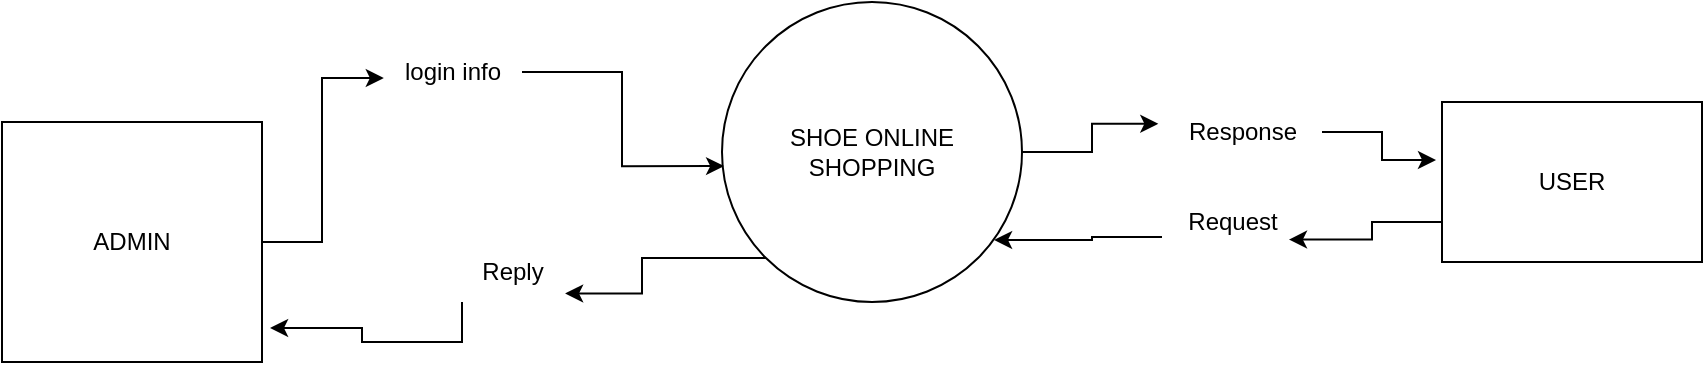 <mxfile version="22.0.4" type="github">
  <diagram name="Page-1" id="oEGiXwH-ZTEXSlct65jR">
    <mxGraphModel dx="1730" dy="462" grid="1" gridSize="10" guides="1" tooltips="1" connect="1" arrows="1" fold="1" page="1" pageScale="1" pageWidth="850" pageHeight="1100" math="0" shadow="0">
      <root>
        <mxCell id="0" />
        <mxCell id="1" parent="0" />
        <mxCell id="TSAgKFLIx7RcloJ4O9gl-1" value="SHOE ONLINE SHOPPING" style="shape=ellipse;html=1;dashed=0;whiteSpace=wrap;perimeter=ellipsePerimeter;" vertex="1" parent="1">
          <mxGeometry x="340" y="150" width="150" height="150" as="geometry" />
        </mxCell>
        <mxCell id="TSAgKFLIx7RcloJ4O9gl-2" value="ADMIN" style="html=1;dashed=0;whiteSpace=wrap;" vertex="1" parent="1">
          <mxGeometry x="-20" y="210" width="130" height="120" as="geometry" />
        </mxCell>
        <mxCell id="TSAgKFLIx7RcloJ4O9gl-3" value="USER" style="html=1;dashed=0;whiteSpace=wrap;" vertex="1" parent="1">
          <mxGeometry x="700" y="200" width="130" height="80" as="geometry" />
        </mxCell>
        <mxCell id="TSAgKFLIx7RcloJ4O9gl-5" style="edgeStyle=orthogonalEdgeStyle;rounded=0;orthogonalLoop=1;jettySize=auto;html=1;exitX=0;exitY=1;exitDx=0;exitDy=0;entryX=1.031;entryY=0.858;entryDx=0;entryDy=0;entryPerimeter=0;" edge="1" parent="1" source="TSAgKFLIx7RcloJ4O9gl-18" target="TSAgKFLIx7RcloJ4O9gl-2">
          <mxGeometry relative="1" as="geometry" />
        </mxCell>
        <mxCell id="TSAgKFLIx7RcloJ4O9gl-7" style="edgeStyle=orthogonalEdgeStyle;rounded=0;orthogonalLoop=1;jettySize=auto;html=1;exitX=1;exitY=0.5;exitDx=0;exitDy=0;entryX=-0.023;entryY=0.363;entryDx=0;entryDy=0;entryPerimeter=0;" edge="1" parent="1" source="TSAgKFLIx7RcloJ4O9gl-9" target="TSAgKFLIx7RcloJ4O9gl-3">
          <mxGeometry relative="1" as="geometry" />
        </mxCell>
        <mxCell id="TSAgKFLIx7RcloJ4O9gl-8" style="edgeStyle=orthogonalEdgeStyle;rounded=0;orthogonalLoop=1;jettySize=auto;html=1;exitX=0;exitY=0.75;exitDx=0;exitDy=0;entryX=0.907;entryY=0.793;entryDx=0;entryDy=0;entryPerimeter=0;" edge="1" parent="1" source="TSAgKFLIx7RcloJ4O9gl-11" target="TSAgKFLIx7RcloJ4O9gl-1">
          <mxGeometry relative="1" as="geometry" />
        </mxCell>
        <mxCell id="TSAgKFLIx7RcloJ4O9gl-10" value="" style="edgeStyle=orthogonalEdgeStyle;rounded=0;orthogonalLoop=1;jettySize=auto;html=1;exitX=1;exitY=0.5;exitDx=0;exitDy=0;entryX=-0.023;entryY=0.363;entryDx=0;entryDy=0;entryPerimeter=0;" edge="1" parent="1" source="TSAgKFLIx7RcloJ4O9gl-1" target="TSAgKFLIx7RcloJ4O9gl-9">
          <mxGeometry relative="1" as="geometry">
            <mxPoint x="490" y="225" as="sourcePoint" />
            <mxPoint x="697" y="229" as="targetPoint" />
          </mxGeometry>
        </mxCell>
        <mxCell id="TSAgKFLIx7RcloJ4O9gl-9" value="Response" style="text;html=1;align=center;verticalAlign=middle;resizable=0;points=[];autosize=1;strokeColor=none;fillColor=none;" vertex="1" parent="1">
          <mxGeometry x="560" y="200" width="80" height="30" as="geometry" />
        </mxCell>
        <mxCell id="TSAgKFLIx7RcloJ4O9gl-12" value="" style="edgeStyle=orthogonalEdgeStyle;rounded=0;orthogonalLoop=1;jettySize=auto;html=1;exitX=0;exitY=0.75;exitDx=0;exitDy=0;entryX=0.907;entryY=0.793;entryDx=0;entryDy=0;entryPerimeter=0;" edge="1" parent="1" source="TSAgKFLIx7RcloJ4O9gl-3" target="TSAgKFLIx7RcloJ4O9gl-11">
          <mxGeometry relative="1" as="geometry">
            <mxPoint x="700" y="260" as="sourcePoint" />
            <mxPoint x="476" y="269" as="targetPoint" />
          </mxGeometry>
        </mxCell>
        <mxCell id="TSAgKFLIx7RcloJ4O9gl-11" value="Request" style="text;html=1;align=center;verticalAlign=middle;resizable=0;points=[];autosize=1;strokeColor=none;fillColor=none;" vertex="1" parent="1">
          <mxGeometry x="560" y="245" width="70" height="30" as="geometry" />
        </mxCell>
        <mxCell id="TSAgKFLIx7RcloJ4O9gl-16" value="" style="edgeStyle=orthogonalEdgeStyle;rounded=0;orthogonalLoop=1;jettySize=auto;html=1;exitX=1;exitY=0.5;exitDx=0;exitDy=0;entryX=0.013;entryY=0.6;entryDx=0;entryDy=0;entryPerimeter=0;" edge="1" parent="1" source="TSAgKFLIx7RcloJ4O9gl-2" target="TSAgKFLIx7RcloJ4O9gl-13">
          <mxGeometry relative="1" as="geometry">
            <mxPoint x="110" y="270" as="sourcePoint" />
            <mxPoint x="342" y="240" as="targetPoint" />
            <Array as="points" />
          </mxGeometry>
        </mxCell>
        <mxCell id="TSAgKFLIx7RcloJ4O9gl-13" value="login info" style="text;html=1;align=center;verticalAlign=middle;resizable=0;points=[];autosize=1;strokeColor=none;fillColor=none;" vertex="1" parent="1">
          <mxGeometry x="170" y="170" width="70" height="30" as="geometry" />
        </mxCell>
        <mxCell id="TSAgKFLIx7RcloJ4O9gl-17" style="edgeStyle=orthogonalEdgeStyle;rounded=0;orthogonalLoop=1;jettySize=auto;html=1;entryX=0.007;entryY=0.547;entryDx=0;entryDy=0;entryPerimeter=0;" edge="1" parent="1" source="TSAgKFLIx7RcloJ4O9gl-13" target="TSAgKFLIx7RcloJ4O9gl-1">
          <mxGeometry relative="1" as="geometry" />
        </mxCell>
        <mxCell id="TSAgKFLIx7RcloJ4O9gl-19" value="" style="edgeStyle=orthogonalEdgeStyle;rounded=0;orthogonalLoop=1;jettySize=auto;html=1;exitX=0;exitY=1;exitDx=0;exitDy=0;entryX=1.031;entryY=0.858;entryDx=0;entryDy=0;entryPerimeter=0;" edge="1" parent="1" source="TSAgKFLIx7RcloJ4O9gl-1" target="TSAgKFLIx7RcloJ4O9gl-18">
          <mxGeometry relative="1" as="geometry">
            <mxPoint x="362" y="278" as="sourcePoint" />
            <mxPoint x="114" y="313" as="targetPoint" />
          </mxGeometry>
        </mxCell>
        <mxCell id="TSAgKFLIx7RcloJ4O9gl-18" value="Reply" style="text;html=1;align=center;verticalAlign=middle;resizable=0;points=[];autosize=1;strokeColor=none;fillColor=none;" vertex="1" parent="1">
          <mxGeometry x="210" y="270" width="50" height="30" as="geometry" />
        </mxCell>
      </root>
    </mxGraphModel>
  </diagram>
</mxfile>

